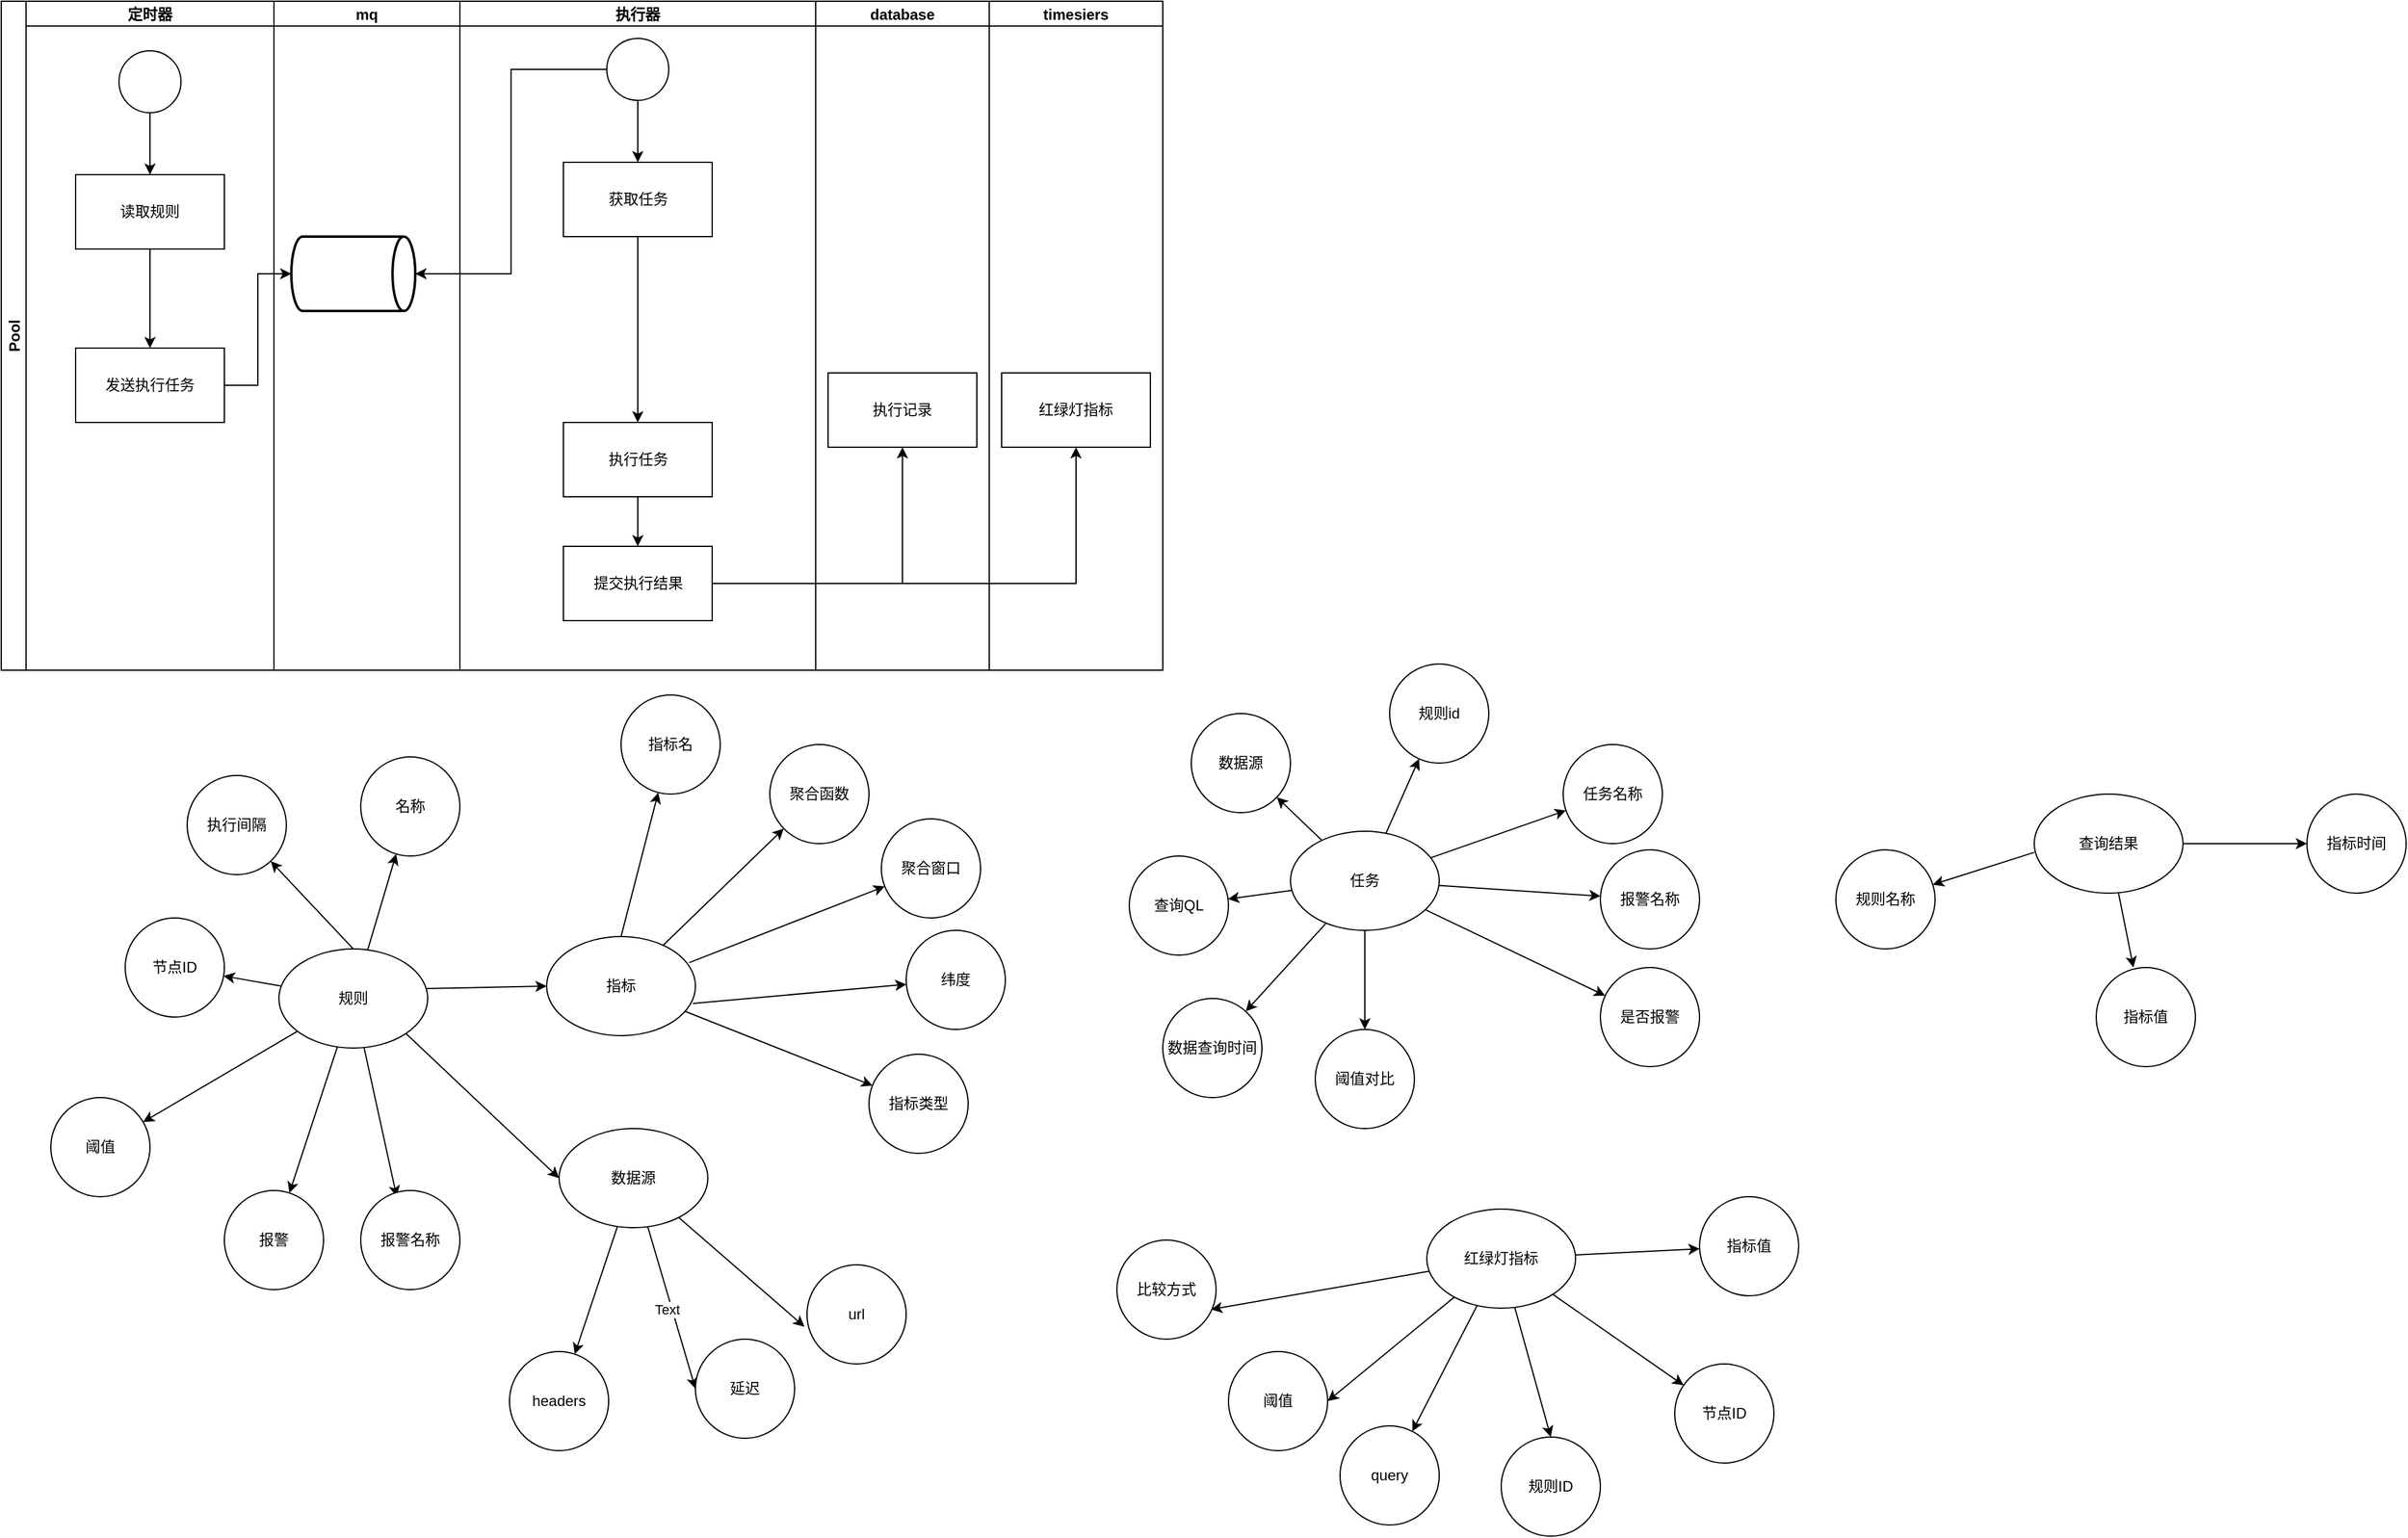<mxfile version="24.8.3">
  <diagram name="第 1 页" id="yNghgKVV-HXo9ubiQr_b">
    <mxGraphModel dx="1434" dy="688" grid="1" gridSize="10" guides="1" tooltips="1" connect="1" arrows="1" fold="1" page="1" pageScale="1" pageWidth="827" pageHeight="1169" math="0" shadow="0">
      <root>
        <mxCell id="0" />
        <mxCell id="1" parent="0" />
        <mxCell id="udA4VViUeGQFsnBk43un-1" value="Pool" style="swimlane;childLayout=stackLayout;resizeParent=1;resizeParentMax=0;startSize=20;horizontal=0;horizontalStack=1;" parent="1" vertex="1">
          <mxGeometry x="140" y="10" width="937" height="540" as="geometry">
            <mxRectangle x="130" y="10" width="40" height="50" as="alternateBounds" />
          </mxGeometry>
        </mxCell>
        <mxCell id="udA4VViUeGQFsnBk43un-2" value="定时器" style="swimlane;startSize=20;" parent="udA4VViUeGQFsnBk43un-1" vertex="1">
          <mxGeometry x="20" width="200" height="540" as="geometry" />
        </mxCell>
        <mxCell id="udA4VViUeGQFsnBk43un-8" value="" style="edgeStyle=orthogonalEdgeStyle;rounded=0;orthogonalLoop=1;jettySize=auto;html=1;" parent="udA4VViUeGQFsnBk43un-2" source="udA4VViUeGQFsnBk43un-5" target="udA4VViUeGQFsnBk43un-7" edge="1">
          <mxGeometry relative="1" as="geometry" />
        </mxCell>
        <mxCell id="udA4VViUeGQFsnBk43un-5" value="" style="ellipse;whiteSpace=wrap;html=1;aspect=fixed;" parent="udA4VViUeGQFsnBk43un-2" vertex="1">
          <mxGeometry x="75" y="40" width="50" height="50" as="geometry" />
        </mxCell>
        <mxCell id="udA4VViUeGQFsnBk43un-10" value="" style="edgeStyle=orthogonalEdgeStyle;rounded=0;orthogonalLoop=1;jettySize=auto;html=1;" parent="udA4VViUeGQFsnBk43un-2" source="udA4VViUeGQFsnBk43un-7" target="udA4VViUeGQFsnBk43un-9" edge="1">
          <mxGeometry relative="1" as="geometry" />
        </mxCell>
        <mxCell id="udA4VViUeGQFsnBk43un-7" value="读取规则" style="whiteSpace=wrap;html=1;" parent="udA4VViUeGQFsnBk43un-2" vertex="1">
          <mxGeometry x="40" y="140" width="120" height="60" as="geometry" />
        </mxCell>
        <mxCell id="udA4VViUeGQFsnBk43un-9" value="发送执行任务" style="whiteSpace=wrap;html=1;" parent="udA4VViUeGQFsnBk43un-2" vertex="1">
          <mxGeometry x="40" y="280" width="120" height="60" as="geometry" />
        </mxCell>
        <mxCell id="udA4VViUeGQFsnBk43un-25" value="mq" style="swimlane;startSize=20;" parent="udA4VViUeGQFsnBk43un-1" vertex="1">
          <mxGeometry x="220" width="150" height="540" as="geometry" />
        </mxCell>
        <mxCell id="udA4VViUeGQFsnBk43un-26" value="" style="strokeWidth=2;html=1;shape=mxgraph.flowchart.direct_data;whiteSpace=wrap;" parent="udA4VViUeGQFsnBk43un-25" vertex="1">
          <mxGeometry x="14" y="190" width="100" height="60" as="geometry" />
        </mxCell>
        <mxCell id="udA4VViUeGQFsnBk43un-3" value="执行器" style="swimlane;startSize=20;" parent="udA4VViUeGQFsnBk43un-1" vertex="1">
          <mxGeometry x="370" width="287" height="540" as="geometry" />
        </mxCell>
        <mxCell id="udA4VViUeGQFsnBk43un-31" value="" style="edgeStyle=orthogonalEdgeStyle;rounded=0;orthogonalLoop=1;jettySize=auto;html=1;" parent="udA4VViUeGQFsnBk43un-3" source="udA4VViUeGQFsnBk43un-28" target="udA4VViUeGQFsnBk43un-30" edge="1">
          <mxGeometry relative="1" as="geometry" />
        </mxCell>
        <mxCell id="udA4VViUeGQFsnBk43un-28" value="" style="ellipse;whiteSpace=wrap;html=1;aspect=fixed;" parent="udA4VViUeGQFsnBk43un-3" vertex="1">
          <mxGeometry x="118.5" y="30" width="50" height="50" as="geometry" />
        </mxCell>
        <mxCell id="udA4VViUeGQFsnBk43un-33" value="" style="edgeStyle=orthogonalEdgeStyle;rounded=0;orthogonalLoop=1;jettySize=auto;html=1;entryX=0.5;entryY=0;entryDx=0;entryDy=0;" parent="udA4VViUeGQFsnBk43un-3" source="udA4VViUeGQFsnBk43un-30" target="udA4VViUeGQFsnBk43un-34" edge="1">
          <mxGeometry relative="1" as="geometry">
            <mxPoint x="143.5" y="230" as="targetPoint" />
          </mxGeometry>
        </mxCell>
        <mxCell id="udA4VViUeGQFsnBk43un-30" value="获取任务" style="whiteSpace=wrap;html=1;" parent="udA4VViUeGQFsnBk43un-3" vertex="1">
          <mxGeometry x="83.5" y="130" width="120" height="60" as="geometry" />
        </mxCell>
        <mxCell id="udA4VViUeGQFsnBk43un-38" value="" style="edgeStyle=orthogonalEdgeStyle;rounded=0;orthogonalLoop=1;jettySize=auto;html=1;" parent="udA4VViUeGQFsnBk43un-3" source="udA4VViUeGQFsnBk43un-34" target="udA4VViUeGQFsnBk43un-37" edge="1">
          <mxGeometry relative="1" as="geometry" />
        </mxCell>
        <mxCell id="udA4VViUeGQFsnBk43un-34" value="执行任务" style="whiteSpace=wrap;html=1;" parent="udA4VViUeGQFsnBk43un-3" vertex="1">
          <mxGeometry x="83.5" y="340" width="120" height="60" as="geometry" />
        </mxCell>
        <mxCell id="udA4VViUeGQFsnBk43un-37" value="提交执行结果" style="whiteSpace=wrap;html=1;" parent="udA4VViUeGQFsnBk43un-3" vertex="1">
          <mxGeometry x="83.5" y="440" width="120" height="60" as="geometry" />
        </mxCell>
        <mxCell id="udA4VViUeGQFsnBk43un-4" value="database" style="swimlane;startSize=20;" parent="udA4VViUeGQFsnBk43un-1" vertex="1">
          <mxGeometry x="657" width="140" height="540" as="geometry" />
        </mxCell>
        <mxCell id="udA4VViUeGQFsnBk43un-42" value="执行记录" style="rounded=0;whiteSpace=wrap;html=1;" parent="udA4VViUeGQFsnBk43un-4" vertex="1">
          <mxGeometry x="10" y="300" width="120" height="60" as="geometry" />
        </mxCell>
        <mxCell id="udA4VViUeGQFsnBk43un-36" value="timesiers" style="swimlane;startSize=20;" parent="udA4VViUeGQFsnBk43un-1" vertex="1">
          <mxGeometry x="797" width="140" height="540" as="geometry" />
        </mxCell>
        <mxCell id="udA4VViUeGQFsnBk43un-43" value="红绿灯指标" style="rounded=0;whiteSpace=wrap;html=1;" parent="udA4VViUeGQFsnBk43un-36" vertex="1">
          <mxGeometry x="10" y="300" width="120" height="60" as="geometry" />
        </mxCell>
        <mxCell id="udA4VViUeGQFsnBk43un-27" style="edgeStyle=orthogonalEdgeStyle;rounded=0;orthogonalLoop=1;jettySize=auto;html=1;entryX=0;entryY=0.5;entryDx=0;entryDy=0;entryPerimeter=0;" parent="udA4VViUeGQFsnBk43un-1" source="udA4VViUeGQFsnBk43un-9" target="udA4VViUeGQFsnBk43un-26" edge="1">
          <mxGeometry relative="1" as="geometry" />
        </mxCell>
        <mxCell id="udA4VViUeGQFsnBk43un-29" style="edgeStyle=orthogonalEdgeStyle;rounded=0;orthogonalLoop=1;jettySize=auto;html=1;entryX=1;entryY=0.5;entryDx=0;entryDy=0;entryPerimeter=0;" parent="udA4VViUeGQFsnBk43un-1" source="udA4VViUeGQFsnBk43un-28" target="udA4VViUeGQFsnBk43un-26" edge="1">
          <mxGeometry relative="1" as="geometry" />
        </mxCell>
        <mxCell id="udA4VViUeGQFsnBk43un-39" style="edgeStyle=orthogonalEdgeStyle;rounded=0;orthogonalLoop=1;jettySize=auto;html=1;entryX=0.5;entryY=1;entryDx=0;entryDy=0;" parent="udA4VViUeGQFsnBk43un-1" source="udA4VViUeGQFsnBk43un-37" target="udA4VViUeGQFsnBk43un-42" edge="1">
          <mxGeometry relative="1" as="geometry">
            <mxPoint x="700" y="360" as="targetPoint" />
          </mxGeometry>
        </mxCell>
        <mxCell id="udA4VViUeGQFsnBk43un-40" style="edgeStyle=orthogonalEdgeStyle;rounded=0;orthogonalLoop=1;jettySize=auto;html=1;entryX=0.5;entryY=1;entryDx=0;entryDy=0;" parent="udA4VViUeGQFsnBk43un-1" source="udA4VViUeGQFsnBk43un-37" target="udA4VViUeGQFsnBk43un-43" edge="1">
          <mxGeometry relative="1" as="geometry">
            <mxPoint x="850" y="470" as="targetPoint" />
          </mxGeometry>
        </mxCell>
        <mxCell id="udA4VViUeGQFsnBk43un-46" value="" style="rounded=0;orthogonalLoop=1;jettySize=auto;html=1;exitX=1;exitY=1;exitDx=0;exitDy=0;entryX=0;entryY=0.5;entryDx=0;entryDy=0;" parent="1" source="udA4VViUeGQFsnBk43un-61" target="udA4VViUeGQFsnBk43un-65" edge="1">
          <mxGeometry relative="1" as="geometry">
            <mxPoint x="468.954" y="791.166" as="sourcePoint" />
            <mxPoint x="246.269" y="918.131" as="targetPoint" />
          </mxGeometry>
        </mxCell>
        <mxCell id="udA4VViUeGQFsnBk43un-48" value="" style="rounded=0;orthogonalLoop=1;jettySize=auto;html=1;exitX=0.5;exitY=0;exitDx=0;exitDy=0;" parent="1" source="udA4VViUeGQFsnBk43un-61" target="udA4VViUeGQFsnBk43un-47" edge="1">
          <mxGeometry relative="1" as="geometry">
            <mxPoint x="424.912" y="787.401" as="sourcePoint" />
          </mxGeometry>
        </mxCell>
        <mxCell id="udA4VViUeGQFsnBk43un-52" value="" style="edgeStyle=none;rounded=0;orthogonalLoop=1;jettySize=auto;html=1;entryX=0;entryY=0.5;entryDx=0;entryDy=0;exitX=0.983;exitY=0.4;exitDx=0;exitDy=0;exitPerimeter=0;" parent="1" source="udA4VViUeGQFsnBk43un-61" target="udA4VViUeGQFsnBk43un-64" edge="1">
          <mxGeometry relative="1" as="geometry">
            <mxPoint x="490" y="815" as="sourcePoint" />
            <mxPoint x="621.982" y="787.434" as="targetPoint" />
          </mxGeometry>
        </mxCell>
        <mxCell id="udA4VViUeGQFsnBk43un-47" value="执行间隔" style="ellipse;whiteSpace=wrap;html=1;aspect=fixed;" parent="1" vertex="1">
          <mxGeometry x="290" y="635" width="80" height="80" as="geometry" />
        </mxCell>
        <mxCell id="udA4VViUeGQFsnBk43un-54" value="" style="edgeStyle=none;rounded=0;orthogonalLoop=1;jettySize=auto;html=1;" parent="1" source="udA4VViUeGQFsnBk43un-64" target="udA4VViUeGQFsnBk43un-53" edge="1">
          <mxGeometry relative="1" as="geometry">
            <mxPoint x="695.777" y="757.111" as="sourcePoint" />
          </mxGeometry>
        </mxCell>
        <mxCell id="udA4VViUeGQFsnBk43un-63" value="" style="edgeStyle=none;rounded=0;orthogonalLoop=1;jettySize=auto;html=1;exitX=0.5;exitY=0;exitDx=0;exitDy=0;" parent="1" source="udA4VViUeGQFsnBk43un-64" target="udA4VViUeGQFsnBk43un-62" edge="1">
          <mxGeometry relative="1" as="geometry">
            <mxPoint x="660" y="735" as="sourcePoint" />
          </mxGeometry>
        </mxCell>
        <mxCell id="udA4VViUeGQFsnBk43un-58" value="" style="edgeStyle=none;rounded=0;orthogonalLoop=1;jettySize=auto;html=1;exitX=0.983;exitY=0.675;exitDx=0;exitDy=0;exitPerimeter=0;" parent="1" source="udA4VViUeGQFsnBk43un-64" target="udA4VViUeGQFsnBk43un-57" edge="1">
          <mxGeometry relative="1" as="geometry">
            <mxPoint x="698.701" y="785.111" as="sourcePoint" />
          </mxGeometry>
        </mxCell>
        <mxCell id="udA4VViUeGQFsnBk43un-60" value="" style="edgeStyle=none;rounded=0;orthogonalLoop=1;jettySize=auto;html=1;exitX=0.958;exitY=0.263;exitDx=0;exitDy=0;exitPerimeter=0;" parent="1" source="udA4VViUeGQFsnBk43un-64" target="udA4VViUeGQFsnBk43un-59" edge="1">
          <mxGeometry relative="1" as="geometry">
            <mxPoint x="660" y="815" as="sourcePoint" />
          </mxGeometry>
        </mxCell>
        <mxCell id="udA4VViUeGQFsnBk43un-53" value="聚合函数" style="ellipse;whiteSpace=wrap;html=1;aspect=fixed;" parent="1" vertex="1">
          <mxGeometry x="760" y="610" width="80" height="80" as="geometry" />
        </mxCell>
        <mxCell id="udA4VViUeGQFsnBk43un-57" value="纬度" style="ellipse;whiteSpace=wrap;html=1;aspect=fixed;" parent="1" vertex="1">
          <mxGeometry x="870" y="760" width="80" height="80" as="geometry" />
        </mxCell>
        <mxCell id="udA4VViUeGQFsnBk43un-59" value="聚合窗口" style="ellipse;whiteSpace=wrap;html=1;aspect=fixed;" parent="1" vertex="1">
          <mxGeometry x="850" y="670" width="80" height="80" as="geometry" />
        </mxCell>
        <mxCell id="udA4VViUeGQFsnBk43un-69" style="edgeStyle=none;rounded=0;orthogonalLoop=1;jettySize=auto;html=1;" parent="1" source="udA4VViUeGQFsnBk43un-61" target="udA4VViUeGQFsnBk43un-71" edge="1">
          <mxGeometry relative="1" as="geometry">
            <mxPoint x="287.308" y="906.637" as="targetPoint" />
          </mxGeometry>
        </mxCell>
        <mxCell id="udA4VViUeGQFsnBk43un-73" value="" style="edgeStyle=none;rounded=0;orthogonalLoop=1;jettySize=auto;html=1;" parent="1" source="udA4VViUeGQFsnBk43un-61" target="udA4VViUeGQFsnBk43un-72" edge="1">
          <mxGeometry relative="1" as="geometry" />
        </mxCell>
        <mxCell id="udA4VViUeGQFsnBk43un-76" value="" style="edgeStyle=none;rounded=0;orthogonalLoop=1;jettySize=auto;html=1;" parent="1" source="udA4VViUeGQFsnBk43un-61" target="udA4VViUeGQFsnBk43un-75" edge="1">
          <mxGeometry relative="1" as="geometry" />
        </mxCell>
        <mxCell id="MTmKd3EXbOCD9lzJi4kF-2" style="rounded=0;orthogonalLoop=1;jettySize=auto;html=1;" edge="1" parent="1" source="udA4VViUeGQFsnBk43un-61" target="MTmKd3EXbOCD9lzJi4kF-3">
          <mxGeometry relative="1" as="geometry">
            <mxPoint x="530" y="880" as="targetPoint" />
          </mxGeometry>
        </mxCell>
        <mxCell id="MTmKd3EXbOCD9lzJi4kF-4" style="rounded=0;orthogonalLoop=1;jettySize=auto;html=1;entryX=0.363;entryY=0.063;entryDx=0;entryDy=0;entryPerimeter=0;" edge="1" parent="1" source="udA4VViUeGQFsnBk43un-61" target="MTmKd3EXbOCD9lzJi4kF-5">
          <mxGeometry relative="1" as="geometry">
            <mxPoint x="450" y="950" as="targetPoint" />
          </mxGeometry>
        </mxCell>
        <mxCell id="udA4VViUeGQFsnBk43un-61" value="规则" style="ellipse;whiteSpace=wrap;html=1;" parent="1" vertex="1">
          <mxGeometry x="364" y="775" width="120" height="80" as="geometry" />
        </mxCell>
        <mxCell id="udA4VViUeGQFsnBk43un-62" value="指标名" style="ellipse;whiteSpace=wrap;html=1;aspect=fixed;" parent="1" vertex="1">
          <mxGeometry x="640" y="570" width="80" height="80" as="geometry" />
        </mxCell>
        <mxCell id="udA4VViUeGQFsnBk43un-67" value="" style="edgeStyle=none;rounded=0;orthogonalLoop=1;jettySize=auto;html=1;" parent="1" source="udA4VViUeGQFsnBk43un-64" target="udA4VViUeGQFsnBk43un-66" edge="1">
          <mxGeometry relative="1" as="geometry" />
        </mxCell>
        <mxCell id="udA4VViUeGQFsnBk43un-64" value="指标" style="ellipse;whiteSpace=wrap;html=1;" parent="1" vertex="1">
          <mxGeometry x="580" y="765" width="120" height="80" as="geometry" />
        </mxCell>
        <mxCell id="MTmKd3EXbOCD9lzJi4kF-7" value="" style="rounded=0;orthogonalLoop=1;jettySize=auto;html=1;entryX=-0.025;entryY=0.625;entryDx=0;entryDy=0;entryPerimeter=0;" edge="1" parent="1" source="udA4VViUeGQFsnBk43un-65" target="MTmKd3EXbOCD9lzJi4kF-8">
          <mxGeometry relative="1" as="geometry">
            <mxPoint x="1170" y="1020" as="targetPoint" />
          </mxGeometry>
        </mxCell>
        <mxCell id="MTmKd3EXbOCD9lzJi4kF-9" style="rounded=0;orthogonalLoop=1;jettySize=auto;html=1;entryX=0;entryY=0.5;entryDx=0;entryDy=0;" edge="1" parent="1" source="udA4VViUeGQFsnBk43un-65" target="MTmKd3EXbOCD9lzJi4kF-10">
          <mxGeometry relative="1" as="geometry">
            <mxPoint x="1050" y="1110" as="targetPoint" />
          </mxGeometry>
        </mxCell>
        <mxCell id="MTmKd3EXbOCD9lzJi4kF-11" value="Text" style="edgeLabel;html=1;align=center;verticalAlign=middle;resizable=0;points=[];" vertex="1" connectable="0" parent="MTmKd3EXbOCD9lzJi4kF-9">
          <mxGeometry x="0.003" y="-3" relative="1" as="geometry">
            <mxPoint x="-1" as="offset" />
          </mxGeometry>
        </mxCell>
        <mxCell id="MTmKd3EXbOCD9lzJi4kF-13" value="" style="rounded=0;orthogonalLoop=1;jettySize=auto;html=1;" edge="1" parent="1" source="udA4VViUeGQFsnBk43un-65" target="MTmKd3EXbOCD9lzJi4kF-12">
          <mxGeometry relative="1" as="geometry" />
        </mxCell>
        <mxCell id="udA4VViUeGQFsnBk43un-65" value="数据源" style="ellipse;whiteSpace=wrap;html=1;" parent="1" vertex="1">
          <mxGeometry x="590" y="920" width="120" height="80" as="geometry" />
        </mxCell>
        <mxCell id="udA4VViUeGQFsnBk43un-66" value="指标类型" style="ellipse;whiteSpace=wrap;html=1;" parent="1" vertex="1">
          <mxGeometry x="840" y="860" width="80" height="80" as="geometry" />
        </mxCell>
        <mxCell id="udA4VViUeGQFsnBk43un-71" value="阈值" style="ellipse;whiteSpace=wrap;html=1;aspect=fixed;" parent="1" vertex="1">
          <mxGeometry x="180" y="895" width="80" height="80" as="geometry" />
        </mxCell>
        <mxCell id="udA4VViUeGQFsnBk43un-72" value="报警" style="ellipse;whiteSpace=wrap;html=1;" parent="1" vertex="1">
          <mxGeometry x="320" y="970" width="80" height="80" as="geometry" />
        </mxCell>
        <mxCell id="udA4VViUeGQFsnBk43un-75" value="名称" style="ellipse;whiteSpace=wrap;html=1;" parent="1" vertex="1">
          <mxGeometry x="430" y="620" width="80" height="80" as="geometry" />
        </mxCell>
        <mxCell id="udA4VViUeGQFsnBk43un-79" value="" style="edgeStyle=none;rounded=0;orthogonalLoop=1;jettySize=auto;html=1;" parent="1" source="udA4VViUeGQFsnBk43un-77" target="udA4VViUeGQFsnBk43un-78" edge="1">
          <mxGeometry relative="1" as="geometry" />
        </mxCell>
        <mxCell id="udA4VViUeGQFsnBk43un-81" value="" style="edgeStyle=none;rounded=0;orthogonalLoop=1;jettySize=auto;html=1;" parent="1" source="udA4VViUeGQFsnBk43un-77" target="udA4VViUeGQFsnBk43un-80" edge="1">
          <mxGeometry relative="1" as="geometry" />
        </mxCell>
        <mxCell id="udA4VViUeGQFsnBk43un-83" value="" style="edgeStyle=none;rounded=0;orthogonalLoop=1;jettySize=auto;html=1;" parent="1" source="udA4VViUeGQFsnBk43un-77" target="udA4VViUeGQFsnBk43un-82" edge="1">
          <mxGeometry relative="1" as="geometry" />
        </mxCell>
        <mxCell id="udA4VViUeGQFsnBk43un-85" value="" style="edgeStyle=none;rounded=0;orthogonalLoop=1;jettySize=auto;html=1;" parent="1" source="udA4VViUeGQFsnBk43un-77" target="udA4VViUeGQFsnBk43un-84" edge="1">
          <mxGeometry relative="1" as="geometry" />
        </mxCell>
        <mxCell id="udA4VViUeGQFsnBk43un-87" value="" style="edgeStyle=none;rounded=0;orthogonalLoop=1;jettySize=auto;html=1;" parent="1" source="udA4VViUeGQFsnBk43un-77" target="udA4VViUeGQFsnBk43un-86" edge="1">
          <mxGeometry relative="1" as="geometry" />
        </mxCell>
        <mxCell id="udA4VViUeGQFsnBk43un-89" value="" style="edgeStyle=none;rounded=0;orthogonalLoop=1;jettySize=auto;html=1;" parent="1" source="udA4VViUeGQFsnBk43un-77" target="udA4VViUeGQFsnBk43un-88" edge="1">
          <mxGeometry relative="1" as="geometry" />
        </mxCell>
        <mxCell id="udA4VViUeGQFsnBk43un-92" value="" style="edgeStyle=none;rounded=0;orthogonalLoop=1;jettySize=auto;html=1;" parent="1" source="udA4VViUeGQFsnBk43un-77" target="udA4VViUeGQFsnBk43un-91" edge="1">
          <mxGeometry relative="1" as="geometry" />
        </mxCell>
        <mxCell id="MTmKd3EXbOCD9lzJi4kF-43" value="" style="edgeStyle=none;rounded=0;orthogonalLoop=1;jettySize=auto;html=1;" edge="1" parent="1" source="udA4VViUeGQFsnBk43un-77" target="MTmKd3EXbOCD9lzJi4kF-42">
          <mxGeometry relative="1" as="geometry" />
        </mxCell>
        <mxCell id="udA4VViUeGQFsnBk43un-77" value="任务" style="ellipse;whiteSpace=wrap;html=1;" parent="1" vertex="1">
          <mxGeometry x="1180" y="680" width="120" height="80" as="geometry" />
        </mxCell>
        <mxCell id="udA4VViUeGQFsnBk43un-78" value="规则id" style="ellipse;whiteSpace=wrap;html=1;" parent="1" vertex="1">
          <mxGeometry x="1260" y="545" width="80" height="80" as="geometry" />
        </mxCell>
        <mxCell id="udA4VViUeGQFsnBk43un-80" value="报警名称" style="ellipse;whiteSpace=wrap;html=1;" parent="1" vertex="1">
          <mxGeometry x="1430" y="695" width="80" height="80" as="geometry" />
        </mxCell>
        <mxCell id="udA4VViUeGQFsnBk43un-82" value="任务名称" style="ellipse;whiteSpace=wrap;html=1;" parent="1" vertex="1">
          <mxGeometry x="1400" y="610" width="80" height="80" as="geometry" />
        </mxCell>
        <mxCell id="udA4VViUeGQFsnBk43un-84" value="是否报警" style="ellipse;whiteSpace=wrap;html=1;" parent="1" vertex="1">
          <mxGeometry x="1430" y="790" width="80" height="80" as="geometry" />
        </mxCell>
        <mxCell id="udA4VViUeGQFsnBk43un-86" value="数据源" style="ellipse;whiteSpace=wrap;html=1;" parent="1" vertex="1">
          <mxGeometry x="1100" y="585" width="80" height="80" as="geometry" />
        </mxCell>
        <mxCell id="udA4VViUeGQFsnBk43un-88" value="查询QL" style="ellipse;whiteSpace=wrap;html=1;" parent="1" vertex="1">
          <mxGeometry x="1050" y="700" width="80" height="80" as="geometry" />
        </mxCell>
        <mxCell id="udA4VViUeGQFsnBk43un-91" value="数据查询时间" style="ellipse;whiteSpace=wrap;html=1;" parent="1" vertex="1">
          <mxGeometry x="1077" y="815" width="80" height="80" as="geometry" />
        </mxCell>
        <mxCell id="MTmKd3EXbOCD9lzJi4kF-3" value="节点ID" style="ellipse;whiteSpace=wrap;html=1;aspect=fixed;" vertex="1" parent="1">
          <mxGeometry x="240" y="750" width="80" height="80" as="geometry" />
        </mxCell>
        <mxCell id="MTmKd3EXbOCD9lzJi4kF-5" value="报警名称" style="ellipse;whiteSpace=wrap;html=1;aspect=fixed;" vertex="1" parent="1">
          <mxGeometry x="430" y="970" width="80" height="80" as="geometry" />
        </mxCell>
        <mxCell id="MTmKd3EXbOCD9lzJi4kF-8" value="url" style="ellipse;whiteSpace=wrap;html=1;aspect=fixed;" vertex="1" parent="1">
          <mxGeometry x="790" y="1030" width="80" height="80" as="geometry" />
        </mxCell>
        <mxCell id="MTmKd3EXbOCD9lzJi4kF-10" value="延迟" style="ellipse;whiteSpace=wrap;html=1;aspect=fixed;" vertex="1" parent="1">
          <mxGeometry x="700" y="1090" width="80" height="80" as="geometry" />
        </mxCell>
        <mxCell id="MTmKd3EXbOCD9lzJi4kF-12" value="headers" style="ellipse;whiteSpace=wrap;html=1;" vertex="1" parent="1">
          <mxGeometry x="550" y="1100" width="80" height="80" as="geometry" />
        </mxCell>
        <mxCell id="MTmKd3EXbOCD9lzJi4kF-17" value="" style="rounded=0;orthogonalLoop=1;jettySize=auto;html=1;" edge="1" parent="1" source="MTmKd3EXbOCD9lzJi4kF-15" target="MTmKd3EXbOCD9lzJi4kF-16">
          <mxGeometry relative="1" as="geometry" />
        </mxCell>
        <mxCell id="MTmKd3EXbOCD9lzJi4kF-19" value="" style="rounded=0;orthogonalLoop=1;jettySize=auto;html=1;" edge="1" parent="1" source="MTmKd3EXbOCD9lzJi4kF-15" target="MTmKd3EXbOCD9lzJi4kF-18">
          <mxGeometry relative="1" as="geometry" />
        </mxCell>
        <mxCell id="MTmKd3EXbOCD9lzJi4kF-22" style="edgeStyle=none;rounded=0;orthogonalLoop=1;jettySize=auto;html=1;entryX=0.5;entryY=0;entryDx=0;entryDy=0;" edge="1" parent="1" source="MTmKd3EXbOCD9lzJi4kF-15" target="MTmKd3EXbOCD9lzJi4kF-23">
          <mxGeometry relative="1" as="geometry">
            <mxPoint x="1310" y="1170" as="targetPoint" />
          </mxGeometry>
        </mxCell>
        <mxCell id="MTmKd3EXbOCD9lzJi4kF-24" style="edgeStyle=none;rounded=0;orthogonalLoop=1;jettySize=auto;html=1;" edge="1" parent="1" source="MTmKd3EXbOCD9lzJi4kF-15" target="MTmKd3EXbOCD9lzJi4kF-25">
          <mxGeometry relative="1" as="geometry">
            <mxPoint x="1320" y="1100" as="targetPoint" />
          </mxGeometry>
        </mxCell>
        <mxCell id="MTmKd3EXbOCD9lzJi4kF-26" style="edgeStyle=none;rounded=0;orthogonalLoop=1;jettySize=auto;html=1;entryX=1;entryY=0.5;entryDx=0;entryDy=0;" edge="1" parent="1" source="MTmKd3EXbOCD9lzJi4kF-15" target="MTmKd3EXbOCD9lzJi4kF-28">
          <mxGeometry relative="1" as="geometry">
            <mxPoint x="1230" y="1025" as="targetPoint" />
          </mxGeometry>
        </mxCell>
        <mxCell id="MTmKd3EXbOCD9lzJi4kF-27" style="edgeStyle=none;rounded=0;orthogonalLoop=1;jettySize=auto;html=1;entryX=0.95;entryY=0.7;entryDx=0;entryDy=0;entryPerimeter=0;" edge="1" parent="1" source="MTmKd3EXbOCD9lzJi4kF-15" target="MTmKd3EXbOCD9lzJi4kF-29">
          <mxGeometry relative="1" as="geometry">
            <mxPoint x="1440" y="950" as="targetPoint" />
          </mxGeometry>
        </mxCell>
        <mxCell id="MTmKd3EXbOCD9lzJi4kF-15" value="红绿灯指标" style="ellipse;whiteSpace=wrap;html=1;" vertex="1" parent="1">
          <mxGeometry x="1290" y="985" width="120" height="80" as="geometry" />
        </mxCell>
        <mxCell id="MTmKd3EXbOCD9lzJi4kF-16" value="指标值" style="ellipse;whiteSpace=wrap;html=1;" vertex="1" parent="1">
          <mxGeometry x="1510" y="975" width="80" height="80" as="geometry" />
        </mxCell>
        <mxCell id="MTmKd3EXbOCD9lzJi4kF-18" value="节点ID" style="ellipse;whiteSpace=wrap;html=1;" vertex="1" parent="1">
          <mxGeometry x="1490" y="1110" width="80" height="80" as="geometry" />
        </mxCell>
        <mxCell id="MTmKd3EXbOCD9lzJi4kF-23" value="规则ID" style="ellipse;whiteSpace=wrap;html=1;aspect=fixed;" vertex="1" parent="1">
          <mxGeometry x="1350" y="1169" width="80" height="80" as="geometry" />
        </mxCell>
        <mxCell id="MTmKd3EXbOCD9lzJi4kF-25" value="query" style="ellipse;whiteSpace=wrap;html=1;aspect=fixed;" vertex="1" parent="1">
          <mxGeometry x="1220" y="1160" width="80" height="80" as="geometry" />
        </mxCell>
        <mxCell id="MTmKd3EXbOCD9lzJi4kF-28" value="阈值" style="ellipse;whiteSpace=wrap;html=1;aspect=fixed;" vertex="1" parent="1">
          <mxGeometry x="1130" y="1100" width="80" height="80" as="geometry" />
        </mxCell>
        <mxCell id="MTmKd3EXbOCD9lzJi4kF-29" value="比较方式" style="ellipse;whiteSpace=wrap;html=1;aspect=fixed;" vertex="1" parent="1">
          <mxGeometry x="1040" y="1010" width="80" height="80" as="geometry" />
        </mxCell>
        <mxCell id="MTmKd3EXbOCD9lzJi4kF-35" value="" style="edgeStyle=none;rounded=0;orthogonalLoop=1;jettySize=auto;html=1;" edge="1" parent="1" source="MTmKd3EXbOCD9lzJi4kF-30">
          <mxGeometry relative="1" as="geometry">
            <mxPoint x="1860" y="790" as="targetPoint" />
          </mxGeometry>
        </mxCell>
        <mxCell id="MTmKd3EXbOCD9lzJi4kF-36" value="" style="edgeStyle=none;rounded=0;orthogonalLoop=1;jettySize=auto;html=1;exitX=0;exitY=0.588;exitDx=0;exitDy=0;exitPerimeter=0;" edge="1" parent="1" source="MTmKd3EXbOCD9lzJi4kF-30" target="MTmKd3EXbOCD9lzJi4kF-33">
          <mxGeometry relative="1" as="geometry">
            <mxPoint x="1813" y="726" as="sourcePoint" />
          </mxGeometry>
        </mxCell>
        <mxCell id="MTmKd3EXbOCD9lzJi4kF-39" value="" style="edgeStyle=none;rounded=0;orthogonalLoop=1;jettySize=auto;html=1;" edge="1" parent="1" source="MTmKd3EXbOCD9lzJi4kF-30" target="MTmKd3EXbOCD9lzJi4kF-38">
          <mxGeometry relative="1" as="geometry" />
        </mxCell>
        <mxCell id="MTmKd3EXbOCD9lzJi4kF-30" value="查询结果" style="ellipse;whiteSpace=wrap;html=1;" vertex="1" parent="1">
          <mxGeometry x="1780" y="650" width="120" height="80" as="geometry" />
        </mxCell>
        <mxCell id="MTmKd3EXbOCD9lzJi4kF-33" value="规则名称" style="ellipse;whiteSpace=wrap;html=1;" vertex="1" parent="1">
          <mxGeometry x="1620" y="695" width="80" height="80" as="geometry" />
        </mxCell>
        <mxCell id="MTmKd3EXbOCD9lzJi4kF-37" value="指标值" style="ellipse;whiteSpace=wrap;html=1;" vertex="1" parent="1">
          <mxGeometry x="1830" y="790" width="80" height="80" as="geometry" />
        </mxCell>
        <mxCell id="MTmKd3EXbOCD9lzJi4kF-38" value="指标时间" style="ellipse;whiteSpace=wrap;html=1;" vertex="1" parent="1">
          <mxGeometry x="2000" y="650" width="80" height="80" as="geometry" />
        </mxCell>
        <mxCell id="MTmKd3EXbOCD9lzJi4kF-42" value="阈值对比" style="ellipse;whiteSpace=wrap;html=1;" vertex="1" parent="1">
          <mxGeometry x="1200" y="840" width="80" height="80" as="geometry" />
        </mxCell>
      </root>
    </mxGraphModel>
  </diagram>
</mxfile>
